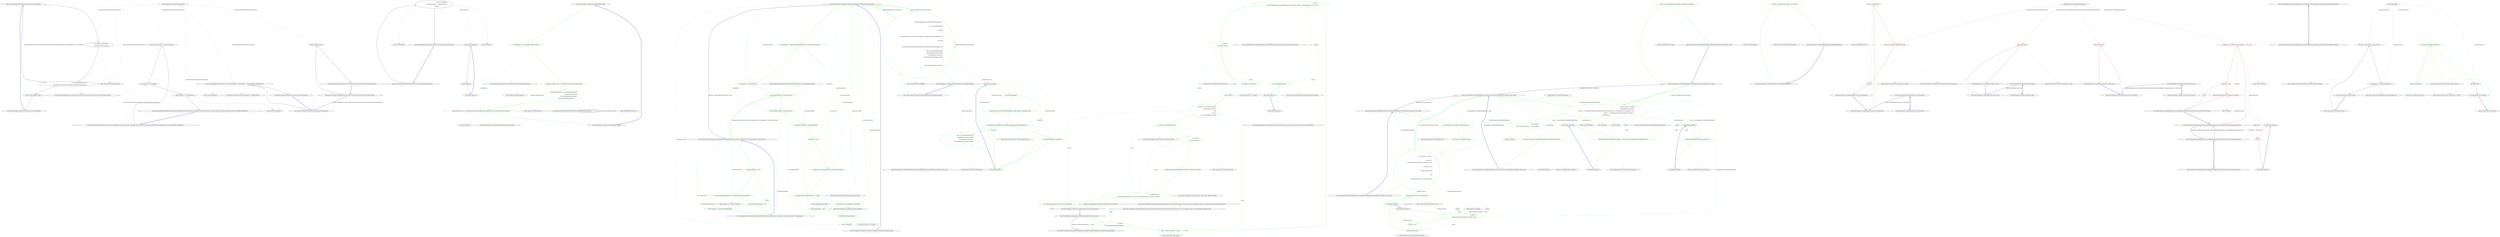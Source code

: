 digraph  {
m0_6 [label="Entry Nancy.ViewEngines.DefaultViewLocationCache.GetLocatedViews()", span="19-19", cluster="Nancy.ViewEngines.DefaultViewLocationCache.GetLocatedViews()", file="DefaultViewLocationCache.cs"];
m0_7 [label="var supportedViewExtensions =\r\n                GetSupportedViewExtensions()", span="21-22", cluster="Nancy.ViewEngines.DefaultViewLocationCache.GetLocatedViews()", file="DefaultViewLocationCache.cs"];
m0_8 [label="var viewsLocatedByProviders = \r\n                this.viewLocationProvider.GetLocatedViews(supportedViewExtensions)", span="24-25", cluster="Nancy.ViewEngines.DefaultViewLocationCache.GetLocatedViews()", file="DefaultViewLocationCache.cs"];
m0_9 [label="return viewsLocatedByProviders;", span="27-27", cluster="Nancy.ViewEngines.DefaultViewLocationCache.GetLocatedViews()", file="DefaultViewLocationCache.cs"];
m0_10 [label="Exit Nancy.ViewEngines.DefaultViewLocationCache.GetLocatedViews()", span="19-19", cluster="Nancy.ViewEngines.DefaultViewLocationCache.GetLocatedViews()", file="DefaultViewLocationCache.cs"];
m0_12 [label="Entry Nancy.ViewEngines.IViewLocationProvider.GetLocatedViews(System.Collections.Generic.IEnumerable<string>)", span="15-15", cluster="Nancy.ViewEngines.IViewLocationProvider.GetLocatedViews(System.Collections.Generic.IEnumerable<string>)", file="DefaultViewLocationCache.cs"];
m0_25 [label="Entry Unk.GetEnumerator", span="", cluster="Unk.GetEnumerator", file="DefaultViewLocationCache.cs"];
m0_21 [label="Entry Nancy.ViewEngines.DefaultViewLocationCache.GetEnumerator()", span="37-37", cluster="Nancy.ViewEngines.DefaultViewLocationCache.GetEnumerator()", file="DefaultViewLocationCache.cs"];
m0_22 [label="return StaticConfiguration.DisableCaches ? this.GetLocatedViews().GetEnumerator() : this.locatedViews.GetEnumerator();", span="39-39", cluster="Nancy.ViewEngines.DefaultViewLocationCache.GetEnumerator()", file="DefaultViewLocationCache.cs"];
m0_23 [label="Exit Nancy.ViewEngines.DefaultViewLocationCache.GetEnumerator()", span="37-37", cluster="Nancy.ViewEngines.DefaultViewLocationCache.GetEnumerator()", file="DefaultViewLocationCache.cs"];
m0_26 [label="Entry Nancy.ViewEngines.DefaultViewLocationCache.System.Collections.IEnumerable.GetEnumerator()", span="42-42", cluster="Nancy.ViewEngines.DefaultViewLocationCache.System.Collections.IEnumerable.GetEnumerator()", file="DefaultViewLocationCache.cs"];
m0_27 [label="return GetEnumerator();", span="44-44", cluster="Nancy.ViewEngines.DefaultViewLocationCache.System.Collections.IEnumerable.GetEnumerator()", file="DefaultViewLocationCache.cs"];
m0_28 [label="Exit Nancy.ViewEngines.DefaultViewLocationCache.System.Collections.IEnumerable.GetEnumerator()", span="42-42", cluster="Nancy.ViewEngines.DefaultViewLocationCache.System.Collections.IEnumerable.GetEnumerator()", file="DefaultViewLocationCache.cs"];
m0_11 [label="Entry Unk.GetSupportedViewExtensions", span="", cluster="Unk.GetSupportedViewExtensions", file="DefaultViewLocationCache.cs"];
m0_16 [label="Entry Unk.SelectMany", span="", cluster="Unk.SelectMany", file="DefaultViewLocationCache.cs"];
m0_24 [label="Entry System.Collections.Generic.IEnumerable<T>.GetEnumerator()", span="0-0", cluster="System.Collections.Generic.IEnumerable<T>.GetEnumerator()", file="DefaultViewLocationCache.cs"];
m0_5 [label="Entry Unk.GetLocatedViews", span="", cluster="Unk.GetLocatedViews", file="DefaultViewLocationCache.cs"];
m0_0 [label="Entry Nancy.ViewEngines.DefaultViewLocationCache.DefaultViewLocationCache(Nancy.ViewEngines.IViewLocationProvider, System.Collections.Generic.IEnumerable<Nancy.ViewEngines.IViewEngine>)", span="12-12", cluster="Nancy.ViewEngines.DefaultViewLocationCache.DefaultViewLocationCache(Nancy.ViewEngines.IViewLocationProvider, System.Collections.Generic.IEnumerable<Nancy.ViewEngines.IViewEngine>)", file="DefaultViewLocationCache.cs"];
m0_1 [label="this.viewLocationProvider = viewLocationProvider", span="14-14", cluster="Nancy.ViewEngines.DefaultViewLocationCache.DefaultViewLocationCache(Nancy.ViewEngines.IViewLocationProvider, System.Collections.Generic.IEnumerable<Nancy.ViewEngines.IViewEngine>)", file="DefaultViewLocationCache.cs"];
m0_2 [label="this.viewEngines = viewEngines", span="15-15", cluster="Nancy.ViewEngines.DefaultViewLocationCache.DefaultViewLocationCache(Nancy.ViewEngines.IViewLocationProvider, System.Collections.Generic.IEnumerable<Nancy.ViewEngines.IViewEngine>)", file="DefaultViewLocationCache.cs"];
m0_3 [label="this.locatedViews = GetLocatedViews()", span="16-16", cluster="Nancy.ViewEngines.DefaultViewLocationCache.DefaultViewLocationCache(Nancy.ViewEngines.IViewLocationProvider, System.Collections.Generic.IEnumerable<Nancy.ViewEngines.IViewEngine>)", file="DefaultViewLocationCache.cs"];
m0_4 [label="Exit Nancy.ViewEngines.DefaultViewLocationCache.DefaultViewLocationCache(Nancy.ViewEngines.IViewLocationProvider, System.Collections.Generic.IEnumerable<Nancy.ViewEngines.IViewEngine>)", span="12-12", cluster="Nancy.ViewEngines.DefaultViewLocationCache.DefaultViewLocationCache(Nancy.ViewEngines.IViewLocationProvider, System.Collections.Generic.IEnumerable<Nancy.ViewEngines.IViewEngine>)", file="DefaultViewLocationCache.cs"];
m0_13 [label="Entry Nancy.ViewEngines.DefaultViewLocationCache.GetSupportedViewExtensions()", span="30-30", cluster="Nancy.ViewEngines.DefaultViewLocationCache.GetSupportedViewExtensions()", file="DefaultViewLocationCache.cs"];
m0_14 [label="return this.viewEngines\r\n                .SelectMany(engine => engine.Extensions)\r\n                .Distinct();", span="32-34", cluster="Nancy.ViewEngines.DefaultViewLocationCache.GetSupportedViewExtensions()", file="DefaultViewLocationCache.cs"];
m0_15 [label="Exit Nancy.ViewEngines.DefaultViewLocationCache.GetSupportedViewExtensions()", span="30-30", cluster="Nancy.ViewEngines.DefaultViewLocationCache.GetSupportedViewExtensions()", file="DefaultViewLocationCache.cs"];
m0_18 [label="Entry lambda expression", span="33-33", cluster="lambda expression", file="DefaultViewLocationCache.cs"];
m0_19 [label="engine.Extensions", span="33-33", cluster="lambda expression", file="DefaultViewLocationCache.cs"];
m0_20 [label="Exit lambda expression", span="33-33", cluster="lambda expression", file="DefaultViewLocationCache.cs"];
m0_17 [label="Entry Unk.Distinct", span="", cluster="Unk.Distinct", file="DefaultViewLocationCache.cs"];
m0_29 [label="Nancy.ViewEngines.DefaultViewLocationCache", span="", file="DefaultViewLocationCache.cs"];
m1_0 [label="Entry Nancy.Diagnostics.DiagnosticsHook.DiagnosticsHook()", span="18-18", cluster="Nancy.Diagnostics.DiagnosticsHook.DiagnosticsHook()", file="DiagnosticsHook.cs"];
m1_1 [label="var keyGenerator = new DefaultModuleKeyGenerator()", span="20-20", cluster="Nancy.Diagnostics.DiagnosticsHook.DiagnosticsHook()", color=green, community=0, file="DiagnosticsHook.cs"];
m1_2 [label="var diagnosticsModuleCatalog = new DiagnosticsModuleCatalog(keyGenerator)", span="21-21", cluster="Nancy.Diagnostics.DiagnosticsHook.DiagnosticsHook()", color=green, community=0, file="DiagnosticsHook.cs"];
m1_4 [label="DiagnosticsRouteCache = new RouteCache(diagnosticsModuleCatalog, keyGenerator, new DefaultNancyContextFactory())", span="28-28", cluster="Nancy.Diagnostics.DiagnosticsHook.DiagnosticsHook()", color=green, community=0, file="DiagnosticsHook.cs"];
m1_3 [label="DiagnosticsRouteResolver = new DefaultRouteResolver(\r\n                diagnosticsModuleCatalog,\r\n                new DefaultRoutePatternMatcher(),\r\n                new DiagnosticsModuleBuilder())", span="23-26", cluster="Nancy.Diagnostics.DiagnosticsHook.DiagnosticsHook()", color=green, community=1, file="DiagnosticsHook.cs"];
m1_5 [label="Exit Nancy.Diagnostics.DiagnosticsHook.DiagnosticsHook()", span="18-18", cluster="Nancy.Diagnostics.DiagnosticsHook.DiagnosticsHook()", file="DiagnosticsHook.cs"];
m1_29 [label="Entry Nancy.Diagnostics.DiagnosticsHook.ExecuteDiagnosticsModule(Nancy.NancyContext)", span="58-58", cluster="Nancy.Diagnostics.DiagnosticsHook.ExecuteDiagnosticsModule(Nancy.NancyContext)", file="DiagnosticsHook.cs"];
m1_30 [label="var resolveResult = DiagnosticsRouteResolver.Resolve(ctx, DiagnosticsRouteCache)", span="61-61", cluster="Nancy.Diagnostics.DiagnosticsHook.ExecuteDiagnosticsModule(Nancy.NancyContext)", color=green, community=0, file="DiagnosticsHook.cs"];
m1_31 [label="ctx.Parameters = resolveResult.Item2", span="63-63", cluster="Nancy.Diagnostics.DiagnosticsHook.ExecuteDiagnosticsModule(Nancy.NancyContext)", color=green, community=0, file="DiagnosticsHook.cs"];
m1_32 [label="var resolveResultPreReq = resolveResult.Item3", span="64-64", cluster="Nancy.Diagnostics.DiagnosticsHook.ExecuteDiagnosticsModule(Nancy.NancyContext)", color=green, community=0, file="DiagnosticsHook.cs"];
m1_33 [label="var resolveResultPostReq = resolveResult.Item4", span="65-65", cluster="Nancy.Diagnostics.DiagnosticsHook.ExecuteDiagnosticsModule(Nancy.NancyContext)", color=green, community=0, file="DiagnosticsHook.cs"];
m1_36 [label="ctx.Response = resolveResult.Item1.Invoke(resolveResult.Item2)", span="70-70", cluster="Nancy.Diagnostics.DiagnosticsHook.ExecuteDiagnosticsModule(Nancy.NancyContext)", color=green, community=0, file="DiagnosticsHook.cs"];
m1_34 [label="ExecuteRoutePreReq(ctx, resolveResultPreReq)", span="66-66", cluster="Nancy.Diagnostics.DiagnosticsHook.ExecuteDiagnosticsModule(Nancy.NancyContext)", color=green, community=0, file="DiagnosticsHook.cs"];
m1_35 [label="ctx.Response == null", span="68-68", cluster="Nancy.Diagnostics.DiagnosticsHook.ExecuteDiagnosticsModule(Nancy.NancyContext)", color=green, community=0, file="DiagnosticsHook.cs"];
m1_37 [label="ctx.Request.Method.ToUpperInvariant() == ''HEAD''", span="73-73", cluster="Nancy.Diagnostics.DiagnosticsHook.ExecuteDiagnosticsModule(Nancy.NancyContext)", color=green, community=0, file="DiagnosticsHook.cs"];
m1_38 [label="ctx.Response = new HeadResponse(ctx.Response)", span="75-75", cluster="Nancy.Diagnostics.DiagnosticsHook.ExecuteDiagnosticsModule(Nancy.NancyContext)", color=green, community=0, file="DiagnosticsHook.cs"];
m1_39 [label="resolveResultPostReq != null", span="78-78", cluster="Nancy.Diagnostics.DiagnosticsHook.ExecuteDiagnosticsModule(Nancy.NancyContext)", color=green, community=0, file="DiagnosticsHook.cs"];
m1_40 [label="resolveResultPostReq.Invoke(ctx)", span="80-80", cluster="Nancy.Diagnostics.DiagnosticsHook.ExecuteDiagnosticsModule(Nancy.NancyContext)", color=green, community=0, file="DiagnosticsHook.cs"];
m1_41 [label="return ctx.Response;", span="84-84", cluster="Nancy.Diagnostics.DiagnosticsHook.ExecuteDiagnosticsModule(Nancy.NancyContext)", color=green, community=0, file="DiagnosticsHook.cs"];
m1_42 [label="Exit Nancy.Diagnostics.DiagnosticsHook.ExecuteDiagnosticsModule(Nancy.NancyContext)", span="58-58", cluster="Nancy.Diagnostics.DiagnosticsHook.ExecuteDiagnosticsModule(Nancy.NancyContext)", file="DiagnosticsHook.cs"];
m1_6 [label="Entry Nancy.Bootstrapper.DefaultModuleKeyGenerator.DefaultModuleKeyGenerator()", span="7-7", cluster="Nancy.Bootstrapper.DefaultModuleKeyGenerator.DefaultModuleKeyGenerator()", file="DiagnosticsHook.cs"];
m1_47 [label="Entry Nancy.HeadResponse.HeadResponse(Nancy.Response)", span="13-13", cluster="Nancy.HeadResponse.HeadResponse(Nancy.Response)", file="DiagnosticsHook.cs"];
m1_28 [label="Entry System.IO.Path.GetFileName(string)", span="0-0", cluster="System.IO.Path.GetFileName(string)", file="DiagnosticsHook.cs"];
m1_27 [label="Entry Nancy.Diagnostics.EmbeddedFileResponse.EmbeddedFileResponse(System.Reflection.Assembly, string, string)", span="17-17", cluster="Nancy.Diagnostics.EmbeddedFileResponse.EmbeddedFileResponse(System.Reflection.Assembly, string, string)", file="DiagnosticsHook.cs"];
m1_55 [label="Entry System.Func<T, TResult>.Invoke(T)", span="0-0", cluster="System.Func<T, TResult>.Invoke(T)", file="DiagnosticsHook.cs"];
m1_46 [label="Entry string.ToUpperInvariant()", span="0-0", cluster="string.ToUpperInvariant()", file="DiagnosticsHook.cs"];
m1_48 [label="Entry System.Action<T>.Invoke(T)", span="0-0", cluster="System.Action<T>.Invoke(T)", file="DiagnosticsHook.cs"];
m1_9 [label="Entry Nancy.Routing.DefaultRoutePatternMatcher.DefaultRoutePatternMatcher()", span="12-12", cluster="Nancy.Routing.DefaultRoutePatternMatcher.DefaultRoutePatternMatcher()", file="DiagnosticsHook.cs"];
m1_11 [label="Entry RouteCache.cstr", span="", cluster="RouteCache.cstr", file="DiagnosticsHook.cs"];
m1_8 [label="Entry DefaultRouteResolver.cstr", span="", cluster="DefaultRouteResolver.cstr", file="DiagnosticsHook.cs"];
m1_26 [label="Entry string.StartsWith(string, System.StringComparison)", span="0-0", cluster="string.StartsWith(string, System.StringComparison)", file="DiagnosticsHook.cs"];
m1_12 [label="Entry Nancy.DefaultNancyContextFactory.DefaultNancyContextFactory()", span="5-5", cluster="Nancy.DefaultNancyContextFactory.DefaultNancyContextFactory()", file="DiagnosticsHook.cs"];
m1_13 [label="Entry Nancy.Diagnostics.DiagnosticsHook.Enable(Nancy.Bootstrapper.IPipelines)", span="31-31", cluster="Nancy.Diagnostics.DiagnosticsHook.Enable(Nancy.Bootstrapper.IPipelines)", file="DiagnosticsHook.cs"];
m1_14 [label="pipelines.BeforeRequest.AddItemToStartOfPipeline(ctx =>\r\n                {\r\n                    if (!ctx.ControlPanelEnabled)\r\n                    {\r\n                        return null;\r\n                    }\r\n\r\n                    if (!ctx.Request.Path.StartsWith(ControlPanelPrefix, StringComparison.OrdinalIgnoreCase))\r\n                    {\r\n                        return null;\r\n                    }\r\n\r\n                    if (ctx.Request.Path.StartsWith(ResourcePrefix, StringComparison.OrdinalIgnoreCase))\r\n                    {\r\n                        return new EmbeddedFileResponse(\r\n                            typeof(DiagnosticsHook).Assembly,\r\n                            ''Nancy.Diagnostics.Resources'',\r\n                            Path.GetFileName(ctx.Request.Url.Path)\r\n                            );\r\n                    }\r\n\r\n                    return ExecuteDiagnosticsModule(ctx);\r\n                })", span="33-55", cluster="Nancy.Diagnostics.DiagnosticsHook.Enable(Nancy.Bootstrapper.IPipelines)", color=green, community=1, file="DiagnosticsHook.cs"];
m1_15 [label="Exit Nancy.Diagnostics.DiagnosticsHook.Enable(Nancy.Bootstrapper.IPipelines)", span="31-31", cluster="Nancy.Diagnostics.DiagnosticsHook.Enable(Nancy.Bootstrapper.IPipelines)", file="DiagnosticsHook.cs"];
m1_7 [label="Entry DiagnosticsModuleCatalog.cstr", span="", cluster="DiagnosticsModuleCatalog.cstr", file="DiagnosticsHook.cs"];
m1_10 [label="Entry DiagnosticsModuleBuilder.cstr", span="", cluster="DiagnosticsModuleBuilder.cstr", file="DiagnosticsHook.cs"];
m1_43 [label="Entry Nancy.Routing.IRouteResolver.Resolve(Nancy.NancyContext, Nancy.Routing.IRouteCache)", span="15-15", cluster="Nancy.Routing.IRouteResolver.Resolve(Nancy.NancyContext, Nancy.Routing.IRouteCache)", file="DiagnosticsHook.cs"];
m1_17 [label="Entry lambda expression", span="33-55", cluster="lambda expression", file="DiagnosticsHook.cs"];
m1_18 [label="!ctx.ControlPanelEnabled", span="35-35", cluster="lambda expression", color=green, community=0, file="DiagnosticsHook.cs"];
m1_19 [label="return null;", span="37-37", cluster="lambda expression", color=green, community=0, file="DiagnosticsHook.cs"];
m1_20 [label="!ctx.Request.Path.StartsWith(ControlPanelPrefix, StringComparison.OrdinalIgnoreCase)", span="40-40", cluster="lambda expression", color=green, community=0, file="DiagnosticsHook.cs"];
m1_21 [label="return null;", span="42-42", cluster="lambda expression", color=green, community=0, file="DiagnosticsHook.cs"];
m1_22 [label="ctx.Request.Path.StartsWith(ResourcePrefix, StringComparison.OrdinalIgnoreCase)", span="45-45", cluster="lambda expression", color=green, community=0, file="DiagnosticsHook.cs"];
m1_23 [label="return new EmbeddedFileResponse(\r\n                            typeof(DiagnosticsHook).Assembly,\r\n                            ''Nancy.Diagnostics.Resources'',\r\n                            Path.GetFileName(ctx.Request.Url.Path)\r\n                            );", span="47-51", cluster="lambda expression", color=green, community=1, file="DiagnosticsHook.cs"];
m1_24 [label="return ExecuteDiagnosticsModule(ctx);", span="54-54", cluster="lambda expression", color=green, community=0, file="DiagnosticsHook.cs"];
m1_25 [label="Exit lambda expression", span="33-55", cluster="lambda expression", file="DiagnosticsHook.cs"];
m1_45 [label="Entry Nancy.Routing.Route.Invoke(Nancy.DynamicDictionary)", span="26-26", cluster="Nancy.Routing.Route.Invoke(Nancy.DynamicDictionary)", file="DiagnosticsHook.cs"];
m1_16 [label="Entry Unk.AddItemToStartOfPipeline", span="", cluster="Unk.AddItemToStartOfPipeline", file="DiagnosticsHook.cs"];
m1_44 [label="Entry Nancy.Diagnostics.DiagnosticsHook.ExecuteRoutePreReq(Nancy.NancyContext, System.Func<Nancy.NancyContext, Nancy.Response>)", span="87-87", cluster="Nancy.Diagnostics.DiagnosticsHook.ExecuteRoutePreReq(Nancy.NancyContext, System.Func<Nancy.NancyContext, Nancy.Response>)", file="DiagnosticsHook.cs"];
m1_49 [label="resolveResultPreReq == null", span="89-89", cluster="Nancy.Diagnostics.DiagnosticsHook.ExecuteRoutePreReq(Nancy.NancyContext, System.Func<Nancy.NancyContext, Nancy.Response>)", color=green, community=0, file="DiagnosticsHook.cs"];
m1_50 [label="return;", span="91-91", cluster="Nancy.Diagnostics.DiagnosticsHook.ExecuteRoutePreReq(Nancy.NancyContext, System.Func<Nancy.NancyContext, Nancy.Response>)", color=green, community=0, file="DiagnosticsHook.cs"];
m1_51 [label="var resolveResultPreReqResponse = resolveResultPreReq.Invoke(context)", span="94-94", cluster="Nancy.Diagnostics.DiagnosticsHook.ExecuteRoutePreReq(Nancy.NancyContext, System.Func<Nancy.NancyContext, Nancy.Response>)", color=green, community=0, file="DiagnosticsHook.cs"];
m1_52 [label="resolveResultPreReqResponse != null", span="96-96", cluster="Nancy.Diagnostics.DiagnosticsHook.ExecuteRoutePreReq(Nancy.NancyContext, System.Func<Nancy.NancyContext, Nancy.Response>)", color=green, community=0, file="DiagnosticsHook.cs"];
m1_53 [label="context.Response = resolveResultPreReqResponse", span="98-98", cluster="Nancy.Diagnostics.DiagnosticsHook.ExecuteRoutePreReq(Nancy.NancyContext, System.Func<Nancy.NancyContext, Nancy.Response>)", color=green, community=0, file="DiagnosticsHook.cs"];
m1_54 [label="Exit Nancy.Diagnostics.DiagnosticsHook.ExecuteRoutePreReq(Nancy.NancyContext, System.Func<Nancy.NancyContext, Nancy.Response>)", span="87-87", cluster="Nancy.Diagnostics.DiagnosticsHook.ExecuteRoutePreReq(Nancy.NancyContext, System.Func<Nancy.NancyContext, Nancy.Response>)", file="DiagnosticsHook.cs"];
m6_16 [label="Entry Nancy.Diagnostics.EmbeddedFileResponse.EmbeddedFileResponse(System.Reflection.Assembly, string, string)", span="17-17", cluster="Nancy.Diagnostics.EmbeddedFileResponse.EmbeddedFileResponse(System.Reflection.Assembly, string, string)", file="DiagnosticsViewRenderer.cs"];
m6_0 [label="Entry Nancy.Diagnostics.DiagnosticsViewRenderer.RenderView(string, dynamic)", span="19-19", cluster="Nancy.Diagnostics.DiagnosticsViewRenderer.RenderView(string, dynamic)", file="DiagnosticsViewRenderer.cs"];
m6_1 [label="var engine =\r\n                new SuperSimpleViewEngineWrapper()", span="21-22", cluster="Nancy.Diagnostics.DiagnosticsViewRenderer.RenderView(string, dynamic)", color=green, community=1, file="DiagnosticsViewRenderer.cs"];
m6_2 [label="name = string.Concat(name, ''.sshtml'')", span="24-24", cluster="Nancy.Diagnostics.DiagnosticsViewRenderer.RenderView(string, dynamic)", color=green, community=0, file="DiagnosticsViewRenderer.cs"];
m6_12 [label="return engine.RenderView(location, model, renderContext);", span="51-51", cluster="Nancy.Diagnostics.DiagnosticsViewRenderer.RenderView(string, dynamic)", color=green, community=0, file="DiagnosticsViewRenderer.cs"];
m6_3 [label="var view =\r\n                new EmbeddedFileResponse(typeof(DiagnosticsViewRenderer).Assembly, ''Nancy.Diagnostics.Views'', name)", span="26-27", cluster="Nancy.Diagnostics.DiagnosticsViewRenderer.RenderView(string, dynamic)", color=green, community=1, file="DiagnosticsViewRenderer.cs"];
m6_7 [label="var location = new ViewLocationResult(\r\n                ''Nancy/Diagnostics/Views'',\r\n                name,\r\n                ''sshtml'',\r\n                () => new StreamReader(stream))", span="35-39", cluster="Nancy.Diagnostics.DiagnosticsViewRenderer.RenderView(string, dynamic)", color=green, community=1, file="DiagnosticsViewRenderer.cs"];
m6_11 [label="var renderContext = \r\n                new DefaultRenderContext(null, cache, new ViewLocationContext() { Context = context })", span="48-49", cluster="Nancy.Diagnostics.DiagnosticsViewRenderer.RenderView(string, dynamic)", color=green, community=0, file="DiagnosticsViewRenderer.cs"];
m6_4 [label="var stream =\r\n                new MemoryStream()", span="29-30", cluster="Nancy.Diagnostics.DiagnosticsViewRenderer.RenderView(string, dynamic)", color=green, community=1, file="DiagnosticsViewRenderer.cs"];
m6_5 [label="view.Contents.Invoke(stream)", span="32-32", cluster="Nancy.Diagnostics.DiagnosticsViewRenderer.RenderView(string, dynamic)", color=green, community=0, file="DiagnosticsViewRenderer.cs"];
m6_6 [label="stream.Position = 0", span="33-33", cluster="Nancy.Diagnostics.DiagnosticsViewRenderer.RenderView(string, dynamic)", color=green, community=0, file="DiagnosticsViewRenderer.cs"];
m6_8 [label="var cache = new DefaultViewCache()", span="41-41", cluster="Nancy.Diagnostics.DiagnosticsViewRenderer.RenderView(string, dynamic)", color=green, community=0, file="DiagnosticsViewRenderer.cs"];
m6_9 [label="var context = \r\n                new NancyContext()", span="43-44", cluster="Nancy.Diagnostics.DiagnosticsViewRenderer.RenderView(string, dynamic)", color=green, community=0, file="DiagnosticsViewRenderer.cs"];
m6_10 [label="context.Items.Add(CsrfToken.DEFAULT_CSRF_KEY, ''DIAGNOSTICSTOKEN'')", span="46-46", cluster="Nancy.Diagnostics.DiagnosticsViewRenderer.RenderView(string, dynamic)", color=green, community=0, file="DiagnosticsViewRenderer.cs"];
m6_13 [label="Exit Nancy.Diagnostics.DiagnosticsViewRenderer.RenderView(string, dynamic)", span="19-19", cluster="Nancy.Diagnostics.DiagnosticsViewRenderer.RenderView(string, dynamic)", file="DiagnosticsViewRenderer.cs"];
m6_29 [label="Entry System.IO.StreamReader.StreamReader(System.IO.Stream)", span="0-0", cluster="System.IO.StreamReader.StreamReader(System.IO.Stream)", file="DiagnosticsViewRenderer.cs"];
m6_23 [label="Entry Nancy.ViewEngines.DefaultRenderContext.DefaultRenderContext(Nancy.ViewEngines.IViewResolver, Nancy.ViewEngines.IViewCache, Nancy.ViewEngines.ViewLocationContext)", span="24-24", cluster="Nancy.ViewEngines.DefaultRenderContext.DefaultRenderContext(Nancy.ViewEngines.IViewResolver, Nancy.ViewEngines.IViewCache, Nancy.ViewEngines.ViewLocationContext)", file="DiagnosticsViewRenderer.cs"];
m6_19 [label="Entry Nancy.ViewEngines.ViewLocationResult.ViewLocationResult(string, string, string, System.Func<System.IO.TextReader>)", span="17-17", cluster="Nancy.ViewEngines.ViewLocationResult.ViewLocationResult(string, string, string, System.Func<System.IO.TextReader>)", file="DiagnosticsViewRenderer.cs"];
m6_15 [label="Entry string.Concat(string, string)", span="0-0", cluster="string.Concat(string, string)", file="DiagnosticsViewRenderer.cs"];
m6_20 [label="Entry Nancy.ViewEngines.DefaultViewCache.DefaultViewCache()", span="15-15", cluster="Nancy.ViewEngines.DefaultViewCache.DefaultViewCache()", file="DiagnosticsViewRenderer.cs"];
m6_21 [label="Entry Nancy.NancyContext.NancyContext()", span="17-17", cluster="Nancy.NancyContext.NancyContext()", file="DiagnosticsViewRenderer.cs"];
m6_24 [label="Entry Nancy.ViewEngines.ViewLocationContext.ViewLocationContext()", span="5-5", cluster="Nancy.ViewEngines.ViewLocationContext.ViewLocationContext()", file="DiagnosticsViewRenderer.cs"];
m6_18 [label="Entry System.Action<T>.Invoke(T)", span="0-0", cluster="System.Action<T>.Invoke(T)", file="DiagnosticsViewRenderer.cs"];
m6_22 [label="Entry System.Collections.Generic.IDictionary<TKey, TValue>.Add(TKey, TValue)", span="0-0", cluster="System.Collections.Generic.IDictionary<TKey, TValue>.Add(TKey, TValue)", file="DiagnosticsViewRenderer.cs"];
m6_26 [label="Entry lambda expression", span="39-39", cluster="lambda expression", file="DiagnosticsViewRenderer.cs"];
m6_27 [label="new StreamReader(stream)", span="39-39", cluster="lambda expression", color=green, community=0, file="DiagnosticsViewRenderer.cs"];
m6_28 [label="Exit lambda expression", span="39-39", cluster="lambda expression", file="DiagnosticsViewRenderer.cs"];
m6_14 [label="Entry Nancy.ViewEngines.SuperSimpleViewEngine.SuperSimpleViewEngineWrapper.SuperSimpleViewEngineWrapper()", span="11-11", cluster="Nancy.ViewEngines.SuperSimpleViewEngine.SuperSimpleViewEngineWrapper.SuperSimpleViewEngineWrapper()", file="DiagnosticsViewRenderer.cs"];
m6_25 [label="Entry Nancy.ViewEngines.SuperSimpleViewEngine.SuperSimpleViewEngineWrapper.RenderView(Nancy.ViewEngines.ViewLocationResult, dynamic, Nancy.ViewEngines.IRenderContext)", span="43-43", cluster="Nancy.ViewEngines.SuperSimpleViewEngine.SuperSimpleViewEngineWrapper.RenderView(Nancy.ViewEngines.ViewLocationResult, dynamic, Nancy.ViewEngines.IRenderContext)", file="DiagnosticsViewRenderer.cs"];
m6_17 [label="Entry System.IO.MemoryStream.MemoryStream()", span="0-0", cluster="System.IO.MemoryStream.MemoryStream()", file="DiagnosticsViewRenderer.cs"];
m6_30 [label=stream, span="", file="DiagnosticsViewRenderer.cs"];
m7_41 [label="Entry string.Replace(string, string)", span="0-0", cluster="string.Replace(string, string)", file="EmbeddedFileResponse.cs"];
m7_17 [label="Entry System.IO.Stream.CopyTo(System.IO.Stream)", span="0-0", cluster="System.IO.Stream.CopyTo(System.IO.Stream)", file="EmbeddedFileResponse.cs"];
m7_4 [label="Entry Nancy.Diagnostics.EmbeddedFileResponse.EmbeddedFileResponse(System.Reflection.Assembly, string, string)", span="17-17", cluster="Nancy.Diagnostics.EmbeddedFileResponse.EmbeddedFileResponse(System.Reflection.Assembly, string, string)", file="EmbeddedFileResponse.cs"];
m7_5 [label="this.ContentType = MimeTypes.GetMimeType(name)", span="19-19", cluster="Nancy.Diagnostics.EmbeddedFileResponse.EmbeddedFileResponse(System.Reflection.Assembly, string, string)", color=green, community=0, file="EmbeddedFileResponse.cs"];
m7_6 [label="this.StatusCode = HttpStatusCode.OK", span="20-20", cluster="Nancy.Diagnostics.EmbeddedFileResponse.EmbeddedFileResponse(System.Reflection.Assembly, string, string)", color=green, community=0, file="EmbeddedFileResponse.cs"];
m7_7 [label="this.Contents = stream =>\r\n            {\r\n                var content = \r\n                    GetResourceContent(assembly, resourcePath, name);\r\n\r\n                if (content != null)\r\n                {\r\n                    content.CopyTo(stream);\r\n                }\r\n                else\r\n                {\r\n                    stream.Write(ErrorText, 0, ErrorText.Length);\r\n                }\r\n            }", span="22-35", cluster="Nancy.Diagnostics.EmbeddedFileResponse.EmbeddedFileResponse(System.Reflection.Assembly, string, string)", color=green, community=1, file="EmbeddedFileResponse.cs"];
m7_8 [label="Exit Nancy.Diagnostics.EmbeddedFileResponse.EmbeddedFileResponse(System.Reflection.Assembly, string, string)", span="17-17", cluster="Nancy.Diagnostics.EmbeddedFileResponse.EmbeddedFileResponse(System.Reflection.Assembly, string, string)", file="EmbeddedFileResponse.cs"];
m7_24 [label="Entry Unk.Where", span="", cluster="Unk.Where", file="EmbeddedFileResponse.cs"];
m7_3 [label="Entry System.Text.Encoding.GetBytes(string)", span="0-0", cluster="System.Text.Encoding.GetBytes(string)", file="EmbeddedFileResponse.cs"];
m7_27 [label="Entry Unk.Concat", span="", cluster="Unk.Concat", file="EmbeddedFileResponse.cs"];
m7_29 [label="Entry Unk.GetManifestResourceStream", span="", cluster="Unk.GetManifestResourceStream", file="EmbeddedFileResponse.cs"];
m7_0 [label="Entry Nancy.Diagnostics.EmbeddedFileResponse.EmbeddedFileResponse()", span="12-12", cluster="Nancy.Diagnostics.EmbeddedFileResponse.EmbeddedFileResponse()", file="EmbeddedFileResponse.cs"];
m7_1 [label="ErrorText = Encoding.UTF8.GetBytes(''NOT FOUND'')", span="14-14", cluster="Nancy.Diagnostics.EmbeddedFileResponse.EmbeddedFileResponse()", color=green, community=0, file="EmbeddedFileResponse.cs"];
m7_2 [label="Exit Nancy.Diagnostics.EmbeddedFileResponse.EmbeddedFileResponse()", span="12-12", cluster="Nancy.Diagnostics.EmbeddedFileResponse.EmbeddedFileResponse()", file="EmbeddedFileResponse.cs"];
m7_38 [label="Entry Unk.GetFileNameFromResourceName", span="", cluster="Unk.GetFileNameFromResourceName", file="EmbeddedFileResponse.cs"];
m7_18 [label="Entry System.IO.Stream.Write(byte[], int, int)", span="0-0", cluster="System.IO.Stream.Write(byte[], int, int)", file="EmbeddedFileResponse.cs"];
m7_16 [label="Entry Nancy.Diagnostics.EmbeddedFileResponse.GetResourceContent(System.Reflection.Assembly, string, string)", span="38-38", cluster="Nancy.Diagnostics.EmbeddedFileResponse.GetResourceContent(System.Reflection.Assembly, string, string)", file="EmbeddedFileResponse.cs"];
m7_19 [label="var resourceName = assembly\r\n                .GetManifestResourceNames()\r\n                .Where(x => GetFileNameFromResourceName(resourcePath, x).Equals(name, StringComparison.OrdinalIgnoreCase))\r\n                .Select(x => GetFileNameFromResourceName(resourcePath, x))\r\n                .FirstOrDefault()", span="40-44", cluster="Nancy.Diagnostics.EmbeddedFileResponse.GetResourceContent(System.Reflection.Assembly, string, string)", color=green, community=1, file="EmbeddedFileResponse.cs"];
m7_20 [label="resourceName =\r\n                string.Concat(resourcePath, ''.'', resourceName)", span="46-47", cluster="Nancy.Diagnostics.EmbeddedFileResponse.GetResourceContent(System.Reflection.Assembly, string, string)", color=green, community=1, file="EmbeddedFileResponse.cs"];
m7_21 [label="return this.GetType().Assembly.GetManifestResourceStream(resourceName);", span="49-49", cluster="Nancy.Diagnostics.EmbeddedFileResponse.GetResourceContent(System.Reflection.Assembly, string, string)", color=green, community=0, file="EmbeddedFileResponse.cs"];
m7_22 [label="Exit Nancy.Diagnostics.EmbeddedFileResponse.GetResourceContent(System.Reflection.Assembly, string, string)", span="38-38", cluster="Nancy.Diagnostics.EmbeddedFileResponse.GetResourceContent(System.Reflection.Assembly, string, string)", file="EmbeddedFileResponse.cs"];
m7_33 [label="Entry Nancy.Diagnostics.EmbeddedFileResponse.GetFileNameFromResourceName(string, string)", span="52-52", cluster="Nancy.Diagnostics.EmbeddedFileResponse.GetFileNameFromResourceName(string, string)", file="EmbeddedFileResponse.cs"];
m7_39 [label="return resourceName.Replace(resourcePath, string.Empty).Substring(1);", span="54-54", cluster="Nancy.Diagnostics.EmbeddedFileResponse.GetFileNameFromResourceName(string, string)", color=green, community=0, file="EmbeddedFileResponse.cs"];
m7_40 [label="Exit Nancy.Diagnostics.EmbeddedFileResponse.GetFileNameFromResourceName(string, string)", span="52-52", cluster="Nancy.Diagnostics.EmbeddedFileResponse.GetFileNameFromResourceName(string, string)", file="EmbeddedFileResponse.cs"];
m7_28 [label="Entry object.GetType()", span="0-0", cluster="object.GetType()", file="EmbeddedFileResponse.cs"];
m7_23 [label="Entry System.Reflection.Assembly.GetManifestResourceNames()", span="0-0", cluster="System.Reflection.Assembly.GetManifestResourceNames()", file="EmbeddedFileResponse.cs"];
m7_34 [label="Entry string.Equals(string, System.StringComparison)", span="0-0", cluster="string.Equals(string, System.StringComparison)", file="EmbeddedFileResponse.cs"];
m7_35 [label="Entry lambda expression", span="43-43", cluster="lambda expression", file="EmbeddedFileResponse.cs"];
m7_13 [label="content.CopyTo(stream)", span="29-29", cluster="lambda expression", color=green, community=0, file="EmbeddedFileResponse.cs"];
m7_14 [label="stream.Write(ErrorText, 0, ErrorText.Length)", span="33-33", cluster="lambda expression", color=green, community=0, file="EmbeddedFileResponse.cs"];
m7_11 [label="var content = \r\n                    GetResourceContent(assembly, resourcePath, name)", span="24-25", cluster="lambda expression", color=green, community=0, file="EmbeddedFileResponse.cs"];
m7_10 [label="Entry lambda expression", span="22-35", cluster="lambda expression", file="EmbeddedFileResponse.cs"];
m7_12 [label="content != null", span="27-27", cluster="lambda expression", color=green, community=0, file="EmbeddedFileResponse.cs"];
m7_15 [label="Exit lambda expression", span="22-35", cluster="lambda expression", file="EmbeddedFileResponse.cs"];
m7_30 [label="Entry lambda expression", span="42-42", cluster="lambda expression", file="EmbeddedFileResponse.cs"];
m7_31 [label="GetFileNameFromResourceName(resourcePath, x).Equals(name, StringComparison.OrdinalIgnoreCase)", span="42-42", cluster="lambda expression", color=green, community=0, file="EmbeddedFileResponse.cs"];
m7_32 [label="Exit lambda expression", span="42-42", cluster="lambda expression", file="EmbeddedFileResponse.cs"];
m7_36 [label="GetFileNameFromResourceName(resourcePath, x)", span="43-43", cluster="lambda expression", color=green, community=1, file="EmbeddedFileResponse.cs"];
m7_37 [label="Exit lambda expression", span="43-43", cluster="lambda expression", file="EmbeddedFileResponse.cs"];
m7_9 [label="Entry Nancy.MimeTypes.GetMimeType(string)", span="584-584", cluster="Nancy.MimeTypes.GetMimeType(string)", file="EmbeddedFileResponse.cs"];
m7_26 [label="Entry Unk.FirstOrDefault", span="", cluster="Unk.FirstOrDefault", file="EmbeddedFileResponse.cs"];
m7_42 [label="Entry string.Substring(int)", span="0-0", cluster="string.Substring(int)", file="EmbeddedFileResponse.cs"];
m7_25 [label="Entry Unk.Select", span="", cluster="Unk.Select", file="EmbeddedFileResponse.cs"];
m7_43 [label="Nancy.Diagnostics.EmbeddedFileResponse", span="", file="EmbeddedFileResponse.cs"];
m7_44 [label="System.Reflection.Assembly", span="", file="EmbeddedFileResponse.cs"];
m7_45 [label=string, span="", file="EmbeddedFileResponse.cs"];
m7_46 [label=string, span="", file="EmbeddedFileResponse.cs"];
m7_47 [label=string, span="", file="EmbeddedFileResponse.cs"];
m7_48 [label=string, span="", file="EmbeddedFileResponse.cs"];
m8_13 [label="Entry System.Guid.NewGuid()", span="0-0", cluster="System.Guid.NewGuid()", file="IDiagnosticSessions.cs"];
m8_15 [label="Entry System.Collections.Generic.ICollection<T>.Add(T)", span="0-0", cluster="System.Collections.Generic.ICollection<T>.Add(T)", file="IDiagnosticSessions.cs"];
m8_8 [label="Entry Nancy.Diagnostics.DefaultDiagnosticSessions.CreateSession()", span="21-21", cluster="Nancy.Diagnostics.DefaultDiagnosticSessions.CreateSession()", file="IDiagnosticSessions.cs"];
m8_9 [label="var id = Guid.NewGuid()", span="23-23", cluster="Nancy.Diagnostics.DefaultDiagnosticSessions.CreateSession()", color=red, community=0, file="IDiagnosticSessions.cs"];
m8_10 [label="this.sessions.Add(new DiagnosticSession(id))", span="25-25", cluster="Nancy.Diagnostics.DefaultDiagnosticSessions.CreateSession()", color=red, community=0, file="IDiagnosticSessions.cs"];
m8_11 [label="return id;", span="27-27", cluster="Nancy.Diagnostics.DefaultDiagnosticSessions.CreateSession()", color=red, community=0, file="IDiagnosticSessions.cs"];
m8_12 [label="Exit Nancy.Diagnostics.DefaultDiagnosticSessions.CreateSession()", span="21-21", cluster="Nancy.Diagnostics.DefaultDiagnosticSessions.CreateSession()", file="IDiagnosticSessions.cs"];
m8_6 [label="Entry Nancy.Diagnostics.IDiagnosticSessions.Clear()", span="14-14", cluster="Nancy.Diagnostics.IDiagnosticSessions.Clear()", file="IDiagnosticSessions.cs"];
m8_7 [label="Exit Nancy.Diagnostics.IDiagnosticSessions.Clear()", span="14-14", cluster="Nancy.Diagnostics.IDiagnosticSessions.Clear()", file="IDiagnosticSessions.cs"];
m8_22 [label="Entry Unk.FirstOrDefault", span="", cluster="Unk.FirstOrDefault", file="IDiagnosticSessions.cs"];
m8_30 [label="Entry Nancy.Diagnostics.DefaultDiagnosticSessions.Clear()", span="48-48", cluster="Nancy.Diagnostics.DefaultDiagnosticSessions.Clear()", file="IDiagnosticSessions.cs"];
m8_31 [label="this.sessions.Clear()", span="50-50", cluster="Nancy.Diagnostics.DefaultDiagnosticSessions.Clear()", color=red, community=0, file="IDiagnosticSessions.cs"];
m8_32 [label="Exit Nancy.Diagnostics.DefaultDiagnosticSessions.Clear()", span="48-48", cluster="Nancy.Diagnostics.DefaultDiagnosticSessions.Clear()", file="IDiagnosticSessions.cs"];
m8_2 [label="Entry Nancy.Diagnostics.IDiagnosticSessions.AddRequestDiagnosticToSession(System.Guid, Nancy.NancyContext)", span="10-10", cluster="Nancy.Diagnostics.IDiagnosticSessions.AddRequestDiagnosticToSession(System.Guid, Nancy.NancyContext)", file="IDiagnosticSessions.cs"];
m8_3 [label="Exit Nancy.Diagnostics.IDiagnosticSessions.AddRequestDiagnosticToSession(System.Guid, Nancy.NancyContext)", span="10-10", cluster="Nancy.Diagnostics.IDiagnosticSessions.AddRequestDiagnosticToSession(System.Guid, Nancy.NancyContext)", file="IDiagnosticSessions.cs"];
m8_27 [label="Entry Nancy.Diagnostics.DefaultDiagnosticSessions.GetSessions()", span="43-43", cluster="Nancy.Diagnostics.DefaultDiagnosticSessions.GetSessions()", file="IDiagnosticSessions.cs"];
m8_28 [label="return this.sessions;", span="45-45", cluster="Nancy.Diagnostics.DefaultDiagnosticSessions.GetSessions()", color=red, community=0, file="IDiagnosticSessions.cs"];
m8_29 [label="Exit Nancy.Diagnostics.DefaultDiagnosticSessions.GetSessions()", span="43-43", cluster="Nancy.Diagnostics.DefaultDiagnosticSessions.GetSessions()", file="IDiagnosticSessions.cs"];
m8_33 [label="Entry System.Collections.Generic.ICollection<T>.Clear()", span="0-0", cluster="System.Collections.Generic.ICollection<T>.Clear()", file="IDiagnosticSessions.cs"];
m8_14 [label="Entry Nancy.Diagnostics.DiagnosticSession.DiagnosticSession(System.Guid)", span="11-11", cluster="Nancy.Diagnostics.DiagnosticSession.DiagnosticSession(System.Guid)", file="IDiagnosticSessions.cs"];
m8_23 [label="Entry Unk.Add", span="", cluster="Unk.Add", file="IDiagnosticSessions.cs"];
m8_24 [label="Entry lambda expression", span="33-33", cluster="lambda expression", file="IDiagnosticSessions.cs"];
m8_25 [label="s.Id == id", span="33-33", cluster="lambda expression", color=red, community=0, file="IDiagnosticSessions.cs"];
m8_26 [label="Exit lambda expression", span="33-33", cluster="lambda expression", file="IDiagnosticSessions.cs"];
m8_4 [label="Entry Nancy.Diagnostics.IDiagnosticSessions.GetSessions()", span="12-12", cluster="Nancy.Diagnostics.IDiagnosticSessions.GetSessions()", file="IDiagnosticSessions.cs"];
m8_5 [label="Exit Nancy.Diagnostics.IDiagnosticSessions.GetSessions()", span="12-12", cluster="Nancy.Diagnostics.IDiagnosticSessions.GetSessions()", file="IDiagnosticSessions.cs"];
m8_16 [label="Entry Nancy.Diagnostics.DefaultDiagnosticSessions.AddRequestDiagnosticToSession(System.Guid, Nancy.NancyContext)", span="31-31", cluster="Nancy.Diagnostics.DefaultDiagnosticSessions.AddRequestDiagnosticToSession(System.Guid, Nancy.NancyContext)", file="IDiagnosticSessions.cs"];
m8_17 [label="var diagnostic = this.sessions.FirstOrDefault(s => s.Id == id)", span="33-33", cluster="Nancy.Diagnostics.DefaultDiagnosticSessions.AddRequestDiagnosticToSession(System.Guid, Nancy.NancyContext)", color=red, community=0, file="IDiagnosticSessions.cs"];
m8_20 [label="diagnostic.RequestDiagnostics.Add(context.Diagnostic)", span="40-40", cluster="Nancy.Diagnostics.DefaultDiagnosticSessions.AddRequestDiagnosticToSession(System.Guid, Nancy.NancyContext)", color=red, community=0, file="IDiagnosticSessions.cs"];
m8_18 [label="diagnostic == null", span="35-35", cluster="Nancy.Diagnostics.DefaultDiagnosticSessions.AddRequestDiagnosticToSession(System.Guid, Nancy.NancyContext)", color=red, community=0, file="IDiagnosticSessions.cs"];
m8_19 [label="return;", span="37-37", cluster="Nancy.Diagnostics.DefaultDiagnosticSessions.AddRequestDiagnosticToSession(System.Guid, Nancy.NancyContext)", color=red, community=0, file="IDiagnosticSessions.cs"];
m8_21 [label="Exit Nancy.Diagnostics.DefaultDiagnosticSessions.AddRequestDiagnosticToSession(System.Guid, Nancy.NancyContext)", span="31-31", cluster="Nancy.Diagnostics.DefaultDiagnosticSessions.AddRequestDiagnosticToSession(System.Guid, Nancy.NancyContext)", file="IDiagnosticSessions.cs"];
m8_0 [label="Entry Nancy.Diagnostics.IDiagnosticSessions.CreateSession()", span="8-8", cluster="Nancy.Diagnostics.IDiagnosticSessions.CreateSession()", file="IDiagnosticSessions.cs"];
m8_1 [label="Exit Nancy.Diagnostics.IDiagnosticSessions.CreateSession()", span="8-8", cluster="Nancy.Diagnostics.IDiagnosticSessions.CreateSession()", file="IDiagnosticSessions.cs"];
m8_34 [label="Nancy.Diagnostics.DefaultDiagnosticSessions", span="", file="IDiagnosticSessions.cs"];
m8_35 [label="System.Guid", span="", file="IDiagnosticSessions.cs"];
m9_0 [label="Entry Nancy.Diagnostics.IInteractiveDiagnostics.ExecuteDiagnostic(Nancy.Diagnostics.InteractiveDiagnosticMethod, object[])", span="8-8", cluster="Nancy.Diagnostics.IInteractiveDiagnostics.ExecuteDiagnostic(Nancy.Diagnostics.InteractiveDiagnosticMethod, object[])", file="IInteractiveDiagnostics.cs"];
m9_1 [label="Exit Nancy.Diagnostics.IInteractiveDiagnostics.ExecuteDiagnostic(Nancy.Diagnostics.InteractiveDiagnosticMethod, object[])", span="8-8", cluster="Nancy.Diagnostics.IInteractiveDiagnostics.ExecuteDiagnostic(Nancy.Diagnostics.InteractiveDiagnosticMethod, object[])", file="IInteractiveDiagnostics.cs"];
m10_4 [label="Entry System.Collections.Generic.Dictionary<TKey, TValue>.Dictionary()", span="0-0", cluster="System.Collections.Generic.Dictionary<TKey, TValue>.Dictionary()", file="NancyContext.cs"];
m10_5 [label="Entry Nancy.Diagnostics.RequestDiagnostic.RequestDiagnostic()", span="17-17", cluster="Nancy.Diagnostics.RequestDiagnostic.RequestDiagnostic()", file="NancyContext.cs"];
m10_6 [label="Entry Nancy.NancyContext.Dispose()", span="71-71", cluster="Nancy.NancyContext.Dispose()", file="NancyContext.cs"];
m10_7 [label="this.Items.Values.OfType<IDisposable>()", span="73-73", cluster="Nancy.NancyContext.Dispose()", file="NancyContext.cs", color=green, community=0];
m10_8 [label="disposableItem.Dispose()", span="75-75", cluster="Nancy.NancyContext.Dispose()", file="NancyContext.cs", color=green, community=0];
m10_9 [label="this.Items.Clear()", span="78-78", cluster="Nancy.NancyContext.Dispose()", file="NancyContext.cs"];
m10_10 [label="Exit Nancy.NancyContext.Dispose()", span="71-71", cluster="Nancy.NancyContext.Dispose()", file="NancyContext.cs"];
m10_13 [label="Entry System.Collections.Generic.ICollection<T>.Clear()", span="0-0", cluster="System.Collections.Generic.ICollection<T>.Clear()", file="NancyContext.cs"];
m10_0 [label="Entry Nancy.NancyContext.NancyContext()", span="17-17", cluster="Nancy.NancyContext.NancyContext()", file="NancyContext.cs"];
m10_1 [label="this.Items = new Dictionary<string, object>()", span="19-19", cluster="Nancy.NancyContext.NancyContext()", file="NancyContext.cs"];
m10_2 [label="this.Diagnostic = new RequestDiagnostic()", span="20-20", cluster="Nancy.NancyContext.NancyContext()", file="NancyContext.cs"];
m10_3 [label="Exit Nancy.NancyContext.NancyContext()", span="17-17", cluster="Nancy.NancyContext.NancyContext()", file="NancyContext.cs"];
m10_12 [label="Entry System.IDisposable.Dispose()", span="0-0", cluster="System.IDisposable.Dispose()", file="NancyContext.cs"];
m10_11 [label="Entry System.Collections.IEnumerable.OfType<TResult>()", span="0-0", cluster="System.Collections.IEnumerable.OfType<TResult>()", file="NancyContext.cs"];
m10_14 [label="Nancy.NancyContext", span="", file="NancyContext.cs"];
m0_6 -> m0_7  [key=0, style=solid];
m0_6 -> m0_8  [key=3, color=darkorchid, style=bold, label="method methodReturn System.Collections.Generic.IEnumerable<Nancy.ViewEngines.ViewLocationResult> GetLocatedViews"];
m0_7 -> m0_8  [key=0, style=solid];
m0_7 -> m0_11  [key=2, style=dotted];
m0_8 -> m0_9  [key=0, style=solid];
m0_8 -> m0_12  [key=2, style=dotted];
m0_9 -> m0_10  [key=0, style=solid];
m0_10 -> m0_6  [key=0, style=bold, color=blue];
m0_21 -> m0_22  [key=0, style=solid];
m0_22 -> m0_23  [key=0, style=solid];
m0_22 -> m0_5  [key=2, style=dotted];
m0_22 -> m0_24  [key=2, style=dotted];
m0_22 -> m0_25  [key=2, style=dotted];
m0_23 -> m0_21  [key=0, style=bold, color=blue];
m0_26 -> m0_27  [key=0, style=solid];
m0_26 -> m0_21  [key=3, color=darkorchid, style=bold, label="method methodReturn System.Collections.IEnumerator System.Collections.IEnumerable.GetEnumerator"];
m0_27 -> m0_28  [key=0, style=solid];
m0_27 -> m0_21  [key=2, style=dotted];
m0_28 -> m0_26  [key=0, style=bold, color=blue];
m0_0 -> m0_1  [key=0, style=solid];
m0_0 -> m0_2  [key=1, style=dashed, color=darkseagreen4, label="System.Collections.Generic.IEnumerable<Nancy.ViewEngines.IViewEngine>"];
m0_1 -> m0_2  [key=0, style=solid];
m0_2 -> m0_3  [key=0, style=solid];
m0_3 -> m0_4  [key=0, style=solid];
m0_3 -> m0_5  [key=2, style=dotted];
m0_4 -> m0_0  [key=0, style=bold, color=blue];
m0_13 -> m0_14  [key=0, style=solid];
m0_14 -> m0_15  [key=0, style=solid];
m0_14 -> m0_16  [key=2, style=dotted];
m0_14 -> m0_17  [key=2, style=dotted];
m0_14 -> m0_18  [key=1, style=dashed, color=darkseagreen4, label="lambda expression"];
m0_15 -> m0_13  [key=0, style=bold, color=blue];
m0_18 -> m0_19  [key=0, style=solid];
m0_19 -> m0_20  [key=0, style=solid];
m0_20 -> m0_18  [key=0, style=bold, color=blue];
m0_29 -> m0_1  [key=1, style=dashed, color=darkseagreen4, label="Nancy.ViewEngines.DefaultViewLocationCache"];
m0_29 -> m0_3  [key=1, style=dashed, color=darkseagreen4, label="Nancy.ViewEngines.DefaultViewLocationCache"];
m0_29 -> m0_7  [key=1, style=dashed, color=darkseagreen4, label="Nancy.ViewEngines.DefaultViewLocationCache"];
m0_29 -> m0_8  [key=1, style=dashed, color=darkseagreen4, label="Nancy.ViewEngines.DefaultViewLocationCache"];
m0_29 -> m0_22  [key=1, style=dashed, color=darkseagreen4, label="Nancy.ViewEngines.DefaultViewLocationCache"];
m0_29 -> m0_27  [key=1, style=dashed, color=darkseagreen4, label="Nancy.ViewEngines.DefaultViewLocationCache"];
m1_0 -> m1_1  [key=0, style=solid, color=green];
m1_1 -> m1_2  [key=0, style=solid, color=green];
m1_1 -> m1_6  [key=2, style=dotted, color=green];
m1_1 -> m1_4  [key=1, style=dashed, color=green, label=keyGenerator];
m1_2 -> m1_3  [key=0, style=solid, color=green];
m1_2 -> m1_7  [key=2, style=dotted, color=green];
m1_2 -> m1_4  [key=1, style=dashed, color=green, label=diagnosticsModuleCatalog];
m1_4 -> m1_5  [key=0, style=solid, color=green];
m1_4 -> m1_11  [key=2, style=dotted, color=green];
m1_4 -> m1_12  [key=2, style=dotted, color=green];
m1_3 -> m1_4  [key=0, style=solid, color=green];
m1_3 -> m1_8  [key=2, style=dotted, color=green];
m1_3 -> m1_9  [key=2, style=dotted, color=green];
m1_3 -> m1_10  [key=2, style=dotted, color=green];
m1_5 -> m1_0  [key=0, style=bold, color=blue];
m1_29 -> m1_14  [key=3, color=green, style=bold, label="Parameter variable Nancy.NancyContext ctx"];
m1_29 -> m1_30  [key=0, style=solid, color=green];
m1_29 -> m1_31  [key=1, style=dashed, color=green, label="Nancy.NancyContext"];
m1_29 -> m1_34  [key=1, style=dashed, color=green, label="Nancy.NancyContext"];
m1_29 -> m1_35  [key=1, style=dashed, color=green, label="Nancy.NancyContext"];
m1_29 -> m1_36  [key=1, style=dashed, color=green, label="Nancy.NancyContext"];
m1_29 -> m1_37  [key=1, style=dashed, color=green, label="Nancy.NancyContext"];
m1_29 -> m1_38  [key=1, style=dashed, color=green, label="Nancy.NancyContext"];
m1_29 -> m1_40  [key=1, style=dashed, color=green, label="Nancy.NancyContext"];
m1_29 -> m1_41  [key=1, style=dashed, color=green, label="Nancy.NancyContext"];
m1_30 -> m1_31  [key=0, style=solid, color=green];
m1_30 -> m1_43  [key=2, style=dotted, color=green];
m1_30 -> m1_32  [key=1, style=dashed, color=green, label=resolveResult];
m1_30 -> m1_33  [key=1, style=dashed, color=green, label=resolveResult];
m1_30 -> m1_36  [key=1, style=dashed, color=green, label=resolveResult];
m1_31 -> m1_32  [key=0, style=solid, color=green];
m1_32 -> m1_34  [key=1, style=dashed, color=green, label=resolveResultPreReq];
m1_32 -> m1_33  [key=0, style=solid, color=green];
m1_33 -> m1_34  [key=0, style=solid, color=green];
m1_33 -> m1_40  [key=1, style=dashed, color=green, label=resolveResultPostReq];
m1_33 -> m1_39  [key=1, style=dashed, color=green, label=resolveResultPostReq];
m1_36 -> m1_37  [key=0, style=solid, color=green];
m1_36 -> m1_45  [key=2, style=dotted, color=green];
m1_34 -> m1_35  [key=0, style=solid, color=green];
m1_34 -> m1_44  [key=2, style=dotted, color=green];
m1_35 -> m1_36  [key=0, style=solid, color=green];
m1_35 -> m1_37  [key=0, style=solid, color=green];
m1_37 -> m1_38  [key=0, style=solid, color=green];
m1_37 -> m1_39  [key=0, style=solid, color=green];
m1_37 -> m1_46  [key=2, style=dotted, color=green];
m1_38 -> m1_39  [key=0, style=solid, color=green];
m1_38 -> m1_47  [key=2, style=dotted, color=green];
m1_39 -> m1_40  [key=0, style=solid, color=green];
m1_39 -> m1_41  [key=0, style=solid, color=green];
m1_40 -> m1_41  [key=0, style=solid, color=green];
m1_40 -> m1_48  [key=2, style=dotted, color=green];
m1_41 -> m1_42  [key=0, style=solid, color=green];
m1_42 -> m1_29  [key=0, style=bold, color=blue];
m1_9 -> m1_9  [key=3, color=darkorchid, style=bold, label="Field variable string ResourcePrefix"];
m1_13 -> m1_14  [key=0, style=solid, color=green];
m1_14 -> m1_14  [key=3, color=green, style=bold, label="method methodReturn Nancy.Response "];
m1_14 -> m1_15  [key=0, style=solid, color=green];
m1_14 -> m1_16  [key=2, style=dotted, color=green];
m1_14 -> m1_17  [key=1, style=dashed, color=green, label="lambda expression"];
m1_14 -> m1_29  [key=3, color=green, style=bold, label="method methodReturn Nancy.Response "];
m1_15 -> m1_13  [key=0, style=bold, color=blue];
m1_17 -> m1_18  [key=0, style=solid, color=green];
m1_17 -> m1_20  [key=1, style=dashed, color=green, label="Nancy.NancyContext"];
m1_17 -> m1_22  [key=1, style=dashed, color=green, label="Nancy.NancyContext"];
m1_17 -> m1_23  [key=1, style=dashed, color=green, label="Nancy.NancyContext"];
m1_17 -> m1_24  [key=1, style=dashed, color=green, label="Nancy.NancyContext"];
m1_18 -> m1_19  [key=0, style=solid, color=green];
m1_18 -> m1_20  [key=0, style=solid, color=green];
m1_19 -> m1_25  [key=0, style=solid, color=green];
m1_20 -> m1_21  [key=0, style=solid, color=green];
m1_20 -> m1_22  [key=0, style=solid, color=green];
m1_20 -> m1_26  [key=2, style=dotted, color=green];
m1_21 -> m1_25  [key=0, style=solid, color=green];
m1_22 -> m1_23  [key=0, style=solid, color=green];
m1_22 -> m1_24  [key=0, style=solid, color=green];
m1_22 -> m1_26  [key=2, style=dotted, color=green];
m1_23 -> m1_25  [key=0, style=solid, color=green];
m1_23 -> m1_27  [key=2, style=dotted, color=green];
m1_23 -> m1_28  [key=2, style=dotted, color=green];
m1_24 -> m1_25  [key=0, style=solid, color=green];
m1_24 -> m1_29  [key=2, style=dotted, color=green];
m1_25 -> m1_17  [key=0, style=bold, color=blue];
m1_44 -> m1_32  [key=3, color=green, style=bold, label="Parameter variable System.Func<Nancy.NancyContext, Nancy.Response> resolveResultPreReq"];
m1_44 -> m1_49  [key=0, style=solid, color=green];
m1_44 -> m1_51  [key=1, style=dashed, color=green, label="Nancy.NancyContext"];
m1_44 -> m1_53  [key=1, style=dashed, color=green, label="Nancy.NancyContext"];
m1_44 -> m1_29  [key=3, color=darkorchid, style=bold, label="Parameter variable Nancy.NancyContext context"];
m1_49 -> m1_50  [key=0, style=solid, color=green];
m1_49 -> m1_51  [key=0, style=solid, color=green];
m1_50 -> m1_54  [key=0, style=solid, color=green];
m1_51 -> m1_52  [key=0, style=solid, color=green];
m1_51 -> m1_55  [key=2, style=dotted, color=green];
m1_51 -> m1_53  [key=1, style=dashed, color=green, label=resolveResultPreReqResponse];
m1_52 -> m1_53  [key=0, style=solid, color=green];
m1_52 -> m1_54  [key=0, style=solid, color=green];
m1_53 -> m1_54  [key=0, style=solid, color=green];
m1_54 -> m1_44  [key=0, style=bold, color=blue];
m6_0 -> m6_1  [key=0, style=solid, color=green];
m6_0 -> m6_2  [key=1, style=dashed, color=green, label=string];
m6_0 -> m6_12  [key=1, style=dashed, color=green, label=dynamic];
m6_0 -> m6_14  [key=3, color=darkorchid, style=bold, label="Parameter variable dynamic model"];
m6_1 -> m6_2  [key=0, style=solid, color=green];
m6_1 -> m6_14  [key=2, style=dotted, color=green];
m6_1 -> m6_12  [key=1, style=dashed, color=green, label=engine];
m6_2 -> m6_2  [key=1, style=dashed, color=green, label=string];
m6_2 -> m6_3  [key=0, style=solid, color=green];
m6_2 -> m6_15  [key=2, style=dotted, color=green];
m6_2 -> m6_7  [key=1, style=dashed, color=green, label=string];
m6_12 -> m6_13  [key=0, style=solid, color=green];
m6_12 -> m6_25  [key=2, style=dotted, color=green];
m6_3 -> m6_4  [key=0, style=solid, color=green];
m6_3 -> m6_16  [key=2, style=dotted, color=green];
m6_3 -> m6_5  [key=1, style=dashed, color=green, label=view];
m6_7 -> m6_12  [key=1, style=dashed, color=green, label=location];
m6_7 -> m6_8  [key=0, style=solid, color=green];
m6_7 -> m6_19  [key=2, style=dotted, color=green];
m6_11 -> m6_12  [key=0, style=solid, color=green];
m6_11 -> m6_23  [key=2, style=dotted, color=green];
m6_11 -> m6_24  [key=2, style=dotted, color=green];
m6_4 -> m6_7  [key=1, style=dashed, color=green, label=stream];
m6_4 -> m6_5  [key=0, style=solid, color=green];
m6_4 -> m6_17  [key=2, style=dotted, color=green];
m6_4 -> m6_6  [key=1, style=dashed, color=green, label=stream];
m6_4 -> m6_27  [key=1, style=dashed, color=green, label=stream];
m6_5 -> m6_6  [key=0, style=solid, color=green];
m6_5 -> m6_18  [key=2, style=dotted, color=green];
m6_6 -> m6_7  [key=0, style=solid, color=green];
m6_8 -> m6_9  [key=0, style=solid, color=green];
m6_8 -> m6_20  [key=2, style=dotted, color=green];
m6_8 -> m6_11  [key=1, style=dashed, color=green, label=cache];
m6_9 -> m6_10  [key=0, style=solid, color=green];
m6_9 -> m6_21  [key=2, style=dotted, color=green];
m6_9 -> m6_11  [key=1, style=dashed, color=green, label=context];
m6_10 -> m6_11  [key=0, style=solid, color=green];
m6_10 -> m6_22  [key=2, style=dotted, color=green];
m6_13 -> m6_0  [key=0, style=bold, color=blue];
m6_26 -> m6_27  [key=0, style=solid, color=green];
m6_27 -> m6_28  [key=0, style=solid, color=green];
m6_27 -> m6_29  [key=2, style=dotted, color=green];
m6_28 -> m6_26  [key=0, style=bold, color=blue];
m6_30 -> m6_27  [key=1, style=dashed, color=green, label=stream];
m7_4 -> m7_5  [key=0, style=solid, color=green];
m7_4 -> m7_7  [key=1, style=dashed, color=green, label="System.Reflection.Assembly"];
m7_4 -> m7_11  [key=1, style=dashed, color=green, label="System.Reflection.Assembly"];
m7_5 -> m7_6  [key=0, style=solid, color=green];
m7_5 -> m7_9  [key=2, style=dotted, color=green];
m7_6 -> m7_7  [key=0, style=solid, color=green];
m7_7 -> m7_8  [key=0, style=solid, color=green];
m7_7 -> m7_13  [key=1, style=dashed, color=green, label="System.IO.Stream"];
m7_7 -> m7_14  [key=1, style=dashed, color=green, label="System.IO.Stream"];
m7_7 -> m7_16  [key=3, color=green, style=bold, label="Local variable System.IO.Stream content"];
m7_8 -> m7_4  [key=0, style=bold, color=blue];
m7_0 -> m7_1  [key=0, style=solid, color=green];
m7_1 -> m7_2  [key=0, style=solid, color=green];
m7_1 -> m7_3  [key=2, style=dotted, color=green];
m7_2 -> m7_0  [key=0, style=bold, color=blue];
m7_16 -> m7_19  [key=0, style=solid, color=green];
m7_16 -> m7_31  [key=1, style=dashed, color=green, label=string];
m7_16 -> m7_36  [key=1, style=dashed, color=green, label=string];
m7_16 -> m7_20  [key=1, style=dashed, color=green, label=string];
m7_16 -> m7_4  [key=3, color=darkorchid, style=bold, label="Parameter variable string name"];
m7_19 -> m7_20  [key=0, style=solid, color=green];
m7_19 -> m7_23  [key=2, style=dotted, color=green];
m7_19 -> m7_24  [key=2, style=dotted, color=green];
m7_19 -> m7_25  [key=2, style=dotted, color=green];
m7_19 -> m7_26  [key=2, style=dotted, color=green];
m7_19 -> m7_30  [key=1, style=dashed, color=green, label="lambda expression"];
m7_19 -> m7_35  [key=1, style=dashed, color=green, label="lambda expression"];
m7_20 -> m7_20  [key=1, style=dashed, color=green, label=resourceName];
m7_20 -> m7_21  [key=0, style=solid, color=green];
m7_20 -> m7_27  [key=2, style=dotted, color=green];
m7_21 -> m7_22  [key=0, style=solid, color=green];
m7_21 -> m7_28  [key=2, style=dotted, color=green];
m7_21 -> m7_29  [key=2, style=dotted, color=green];
m7_22 -> m7_16  [key=0, style=bold, color=blue];
m7_33 -> m7_19  [key=3, color=green, style=bold, label="Parameter variable string resourceName"];
m7_33 -> m7_39  [key=0, style=solid, color=green];
m7_33 -> m7_16  [key=3, color=darkorchid, style=bold, label="Parameter variable string resourcePath"];
m7_39 -> m7_40  [key=0, style=solid, color=green];
m7_39 -> m7_41  [key=2, style=dotted, color=green];
m7_39 -> m7_42  [key=2, style=dotted, color=green];
m7_40 -> m7_33  [key=0, style=bold, color=blue];
m7_35 -> m7_36  [key=0, style=solid, color=green];
m7_13 -> m7_15  [key=0, style=solid, color=green];
m7_13 -> m7_17  [key=2, style=dotted, color=green];
m7_14 -> m7_15  [key=0, style=solid, color=green];
m7_14 -> m7_18  [key=2, style=dotted, color=green];
m7_11 -> m7_12  [key=0, style=solid, color=green];
m7_11 -> m7_16  [key=2, style=dotted, color=green];
m7_11 -> m7_13  [key=1, style=dashed, color=green, label=content];
m7_10 -> m7_11  [key=0, style=solid, color=green];
m7_10 -> m7_13  [key=1, style=dashed, color=green, label="System.IO.Stream"];
m7_10 -> m7_14  [key=1, style=dashed, color=green, label="System.IO.Stream"];
m7_12 -> m7_13  [key=0, style=solid, color=green];
m7_12 -> m7_14  [key=0, style=solid, color=green];
m7_15 -> m7_10  [key=0, style=bold, color=blue];
m7_30 -> m7_31  [key=0, style=solid, color=green];
m7_31 -> m7_32  [key=0, style=solid, color=green];
m7_31 -> m7_33  [key=2, style=dotted, color=green];
m7_31 -> m7_34  [key=2, style=dotted, color=green];
m7_32 -> m7_30  [key=0, style=bold, color=blue];
m7_36 -> m7_37  [key=0, style=solid, color=green];
m7_36 -> m7_38  [key=2, style=dotted, color=green];
m7_37 -> m7_35  [key=0, style=bold, color=blue];
m7_43 -> m7_5  [key=1, style=dashed, color=green, label="Nancy.Diagnostics.EmbeddedFileResponse"];
m7_43 -> m7_7  [key=1, style=dashed, color=green, label="Nancy.Diagnostics.EmbeddedFileResponse"];
m7_43 -> m7_11  [key=1, style=dashed, color=green, label="Nancy.Diagnostics.EmbeddedFileResponse"];
m7_43 -> m7_6  [key=1, style=dashed, color=green, label="Nancy.Diagnostics.EmbeddedFileResponse"];
m7_43 -> m7_19  [key=1, style=dashed, color=green, label="Nancy.Diagnostics.EmbeddedFileResponse"];
m7_43 -> m7_36  [key=1, style=dashed, color=green, label="Nancy.Diagnostics.EmbeddedFileResponse"];
m7_43 -> m7_21  [key=1, style=dashed, color=green, label="Nancy.Diagnostics.EmbeddedFileResponse"];
m7_44 -> m7_11  [key=1, style=dashed, color=green, label="System.Reflection.Assembly"];
m7_45 -> m7_11  [key=1, style=dashed, color=green, label=string];
m7_46 -> m7_11  [key=1, style=dashed, color=green, label=string];
m7_47 -> m7_31  [key=1, style=dashed, color=green, label=string];
m7_47 -> m7_36  [key=1, style=dashed, color=green, label=string];
m7_48 -> m7_31  [key=1, style=dashed, color=green, label=string];
m8_8 -> m8_9  [key=0, style=solid, color=red];
m8_9 -> m8_10  [key=0, style=solid, color=red];
m8_9 -> m8_13  [key=2, style=dotted, color=red];
m8_9 -> m8_11  [key=1, style=dashed, color=red, label=id];
m8_10 -> m8_11  [key=0, style=solid, color=red];
m8_10 -> m8_14  [key=2, style=dotted, color=red];
m8_10 -> m8_15  [key=2, style=dotted, color=red];
m8_11 -> m8_12  [key=0, style=solid, color=red];
m8_12 -> m8_8  [key=0, style=bold, color=blue];
m8_6 -> m8_7  [key=0, style=solid];
m8_6 -> m8_30  [key=3, color=darkorchid, style=bold, label="method methodReturn void Clear"];
m8_7 -> m8_6  [key=0, style=bold, color=blue];
m8_30 -> m8_31  [key=0, style=solid, color=red];
m8_31 -> m8_32  [key=0, style=solid, color=red];
m8_31 -> m8_33  [key=2, style=dotted, color=red];
m8_32 -> m8_30  [key=0, style=bold, color=blue];
m8_2 -> m8_3  [key=0, style=solid];
m8_2 -> m8_16  [key=3, color=darkorchid, style=bold, label="method methodReturn void AddRequestDiagnosticToSession"];
m8_3 -> m8_2  [key=0, style=bold, color=blue];
m8_27 -> m8_28  [key=0, style=solid, color=red];
m8_28 -> m8_29  [key=0, style=solid, color=red];
m8_29 -> m8_27  [key=0, style=bold, color=blue];
m8_24 -> m8_25  [key=0, style=solid, color=red];
m8_25 -> m8_26  [key=0, style=solid, color=red];
m8_26 -> m8_24  [key=0, style=bold, color=blue];
m8_4 -> m8_5  [key=0, style=solid];
m8_4 -> m8_27  [key=3, color=darkorchid, style=bold, label="method methodReturn System.Collections.Generic.IEnumerable<Nancy.Diagnostics.DiagnosticSession> GetSessions"];
m8_5 -> m8_4  [key=0, style=bold, color=blue];
m8_16 -> m8_17  [key=0, style=solid, color=red];
m8_16 -> m8_25  [key=1, style=dashed, color=red, label="System.Guid"];
m8_16 -> m8_20  [key=1, style=dashed, color=red, label="Nancy.NancyContext"];
m8_16 -> m8_2  [key=3, color=darkorchid, style=bold, label="Parameter variable Nancy.NancyContext context"];
m8_17 -> m8_18  [key=0, style=solid, color=red];
m8_17 -> m8_22  [key=2, style=dotted, color=red];
m8_17 -> m8_24  [key=1, style=dashed, color=red, label="lambda expression"];
m8_17 -> m8_20  [key=1, style=dashed, color=red, label=diagnostic];
m8_20 -> m8_21  [key=0, style=solid, color=red];
m8_20 -> m8_23  [key=2, style=dotted, color=red];
m8_18 -> m8_19  [key=0, style=solid, color=red];
m8_18 -> m8_20  [key=0, style=solid, color=red];
m8_19 -> m8_21  [key=0, style=solid, color=red];
m8_21 -> m8_16  [key=0, style=bold, color=blue];
m8_0 -> m8_1  [key=0, style=solid];
m8_0 -> m8_8  [key=3, color=darkorchid, style=bold, label="method methodReturn System.Guid CreateSession"];
m8_1 -> m8_0  [key=0, style=bold, color=blue];
m8_34 -> m8_10  [key=1, style=dashed, color=red, label="Nancy.Diagnostics.DefaultDiagnosticSessions"];
m8_34 -> m8_17  [key=1, style=dashed, color=red, label="Nancy.Diagnostics.DefaultDiagnosticSessions"];
m8_34 -> m8_28  [key=1, style=dashed, color=red, label="Nancy.Diagnostics.DefaultDiagnosticSessions"];
m8_34 -> m8_31  [key=1, style=dashed, color=red, label="Nancy.Diagnostics.DefaultDiagnosticSessions"];
m8_35 -> m8_25  [key=1, style=dashed, color=red, label="System.Guid"];
m9_0 -> m9_1  [key=0, style=solid];
m9_1 -> m9_0  [key=0, style=bold, color=blue];
m10_6 -> m10_7  [key=0, style=solid, color=green];
m10_7 -> m10_8  [key=0, style=solid, color=green];
m10_7 -> m10_9  [key=0, style=solid, color=green];
m10_7 -> m10_11  [key=2, style=dotted, color=green];
m10_8 -> m10_7  [key=0, style=solid, color=green];
m10_8 -> m10_12  [key=2, style=dotted, color=green];
m10_9 -> m10_10  [key=0, style=solid];
m10_9 -> m10_13  [key=2, style=dotted];
m10_10 -> m10_6  [key=0, style=bold, color=blue];
m10_0 -> m10_1  [key=0, style=solid];
m10_1 -> m10_2  [key=0, style=solid];
m10_1 -> m10_4  [key=2, style=dotted];
m10_2 -> m10_3  [key=0, style=solid];
m10_2 -> m10_5  [key=2, style=dotted];
m10_3 -> m10_0  [key=0, style=bold, color=blue];
m10_14 -> m10_1  [key=1, style=dashed, color=darkseagreen4, label="Nancy.NancyContext"];
m10_14 -> m10_2  [key=1, style=dashed, color=darkseagreen4, label="Nancy.NancyContext"];
m10_14 -> m10_7  [key=1, style=dashed, color=green, label="Nancy.NancyContext"];
m10_14 -> m10_9  [key=1, style=dashed, color=darkseagreen4, label="Nancy.NancyContext"];
}
